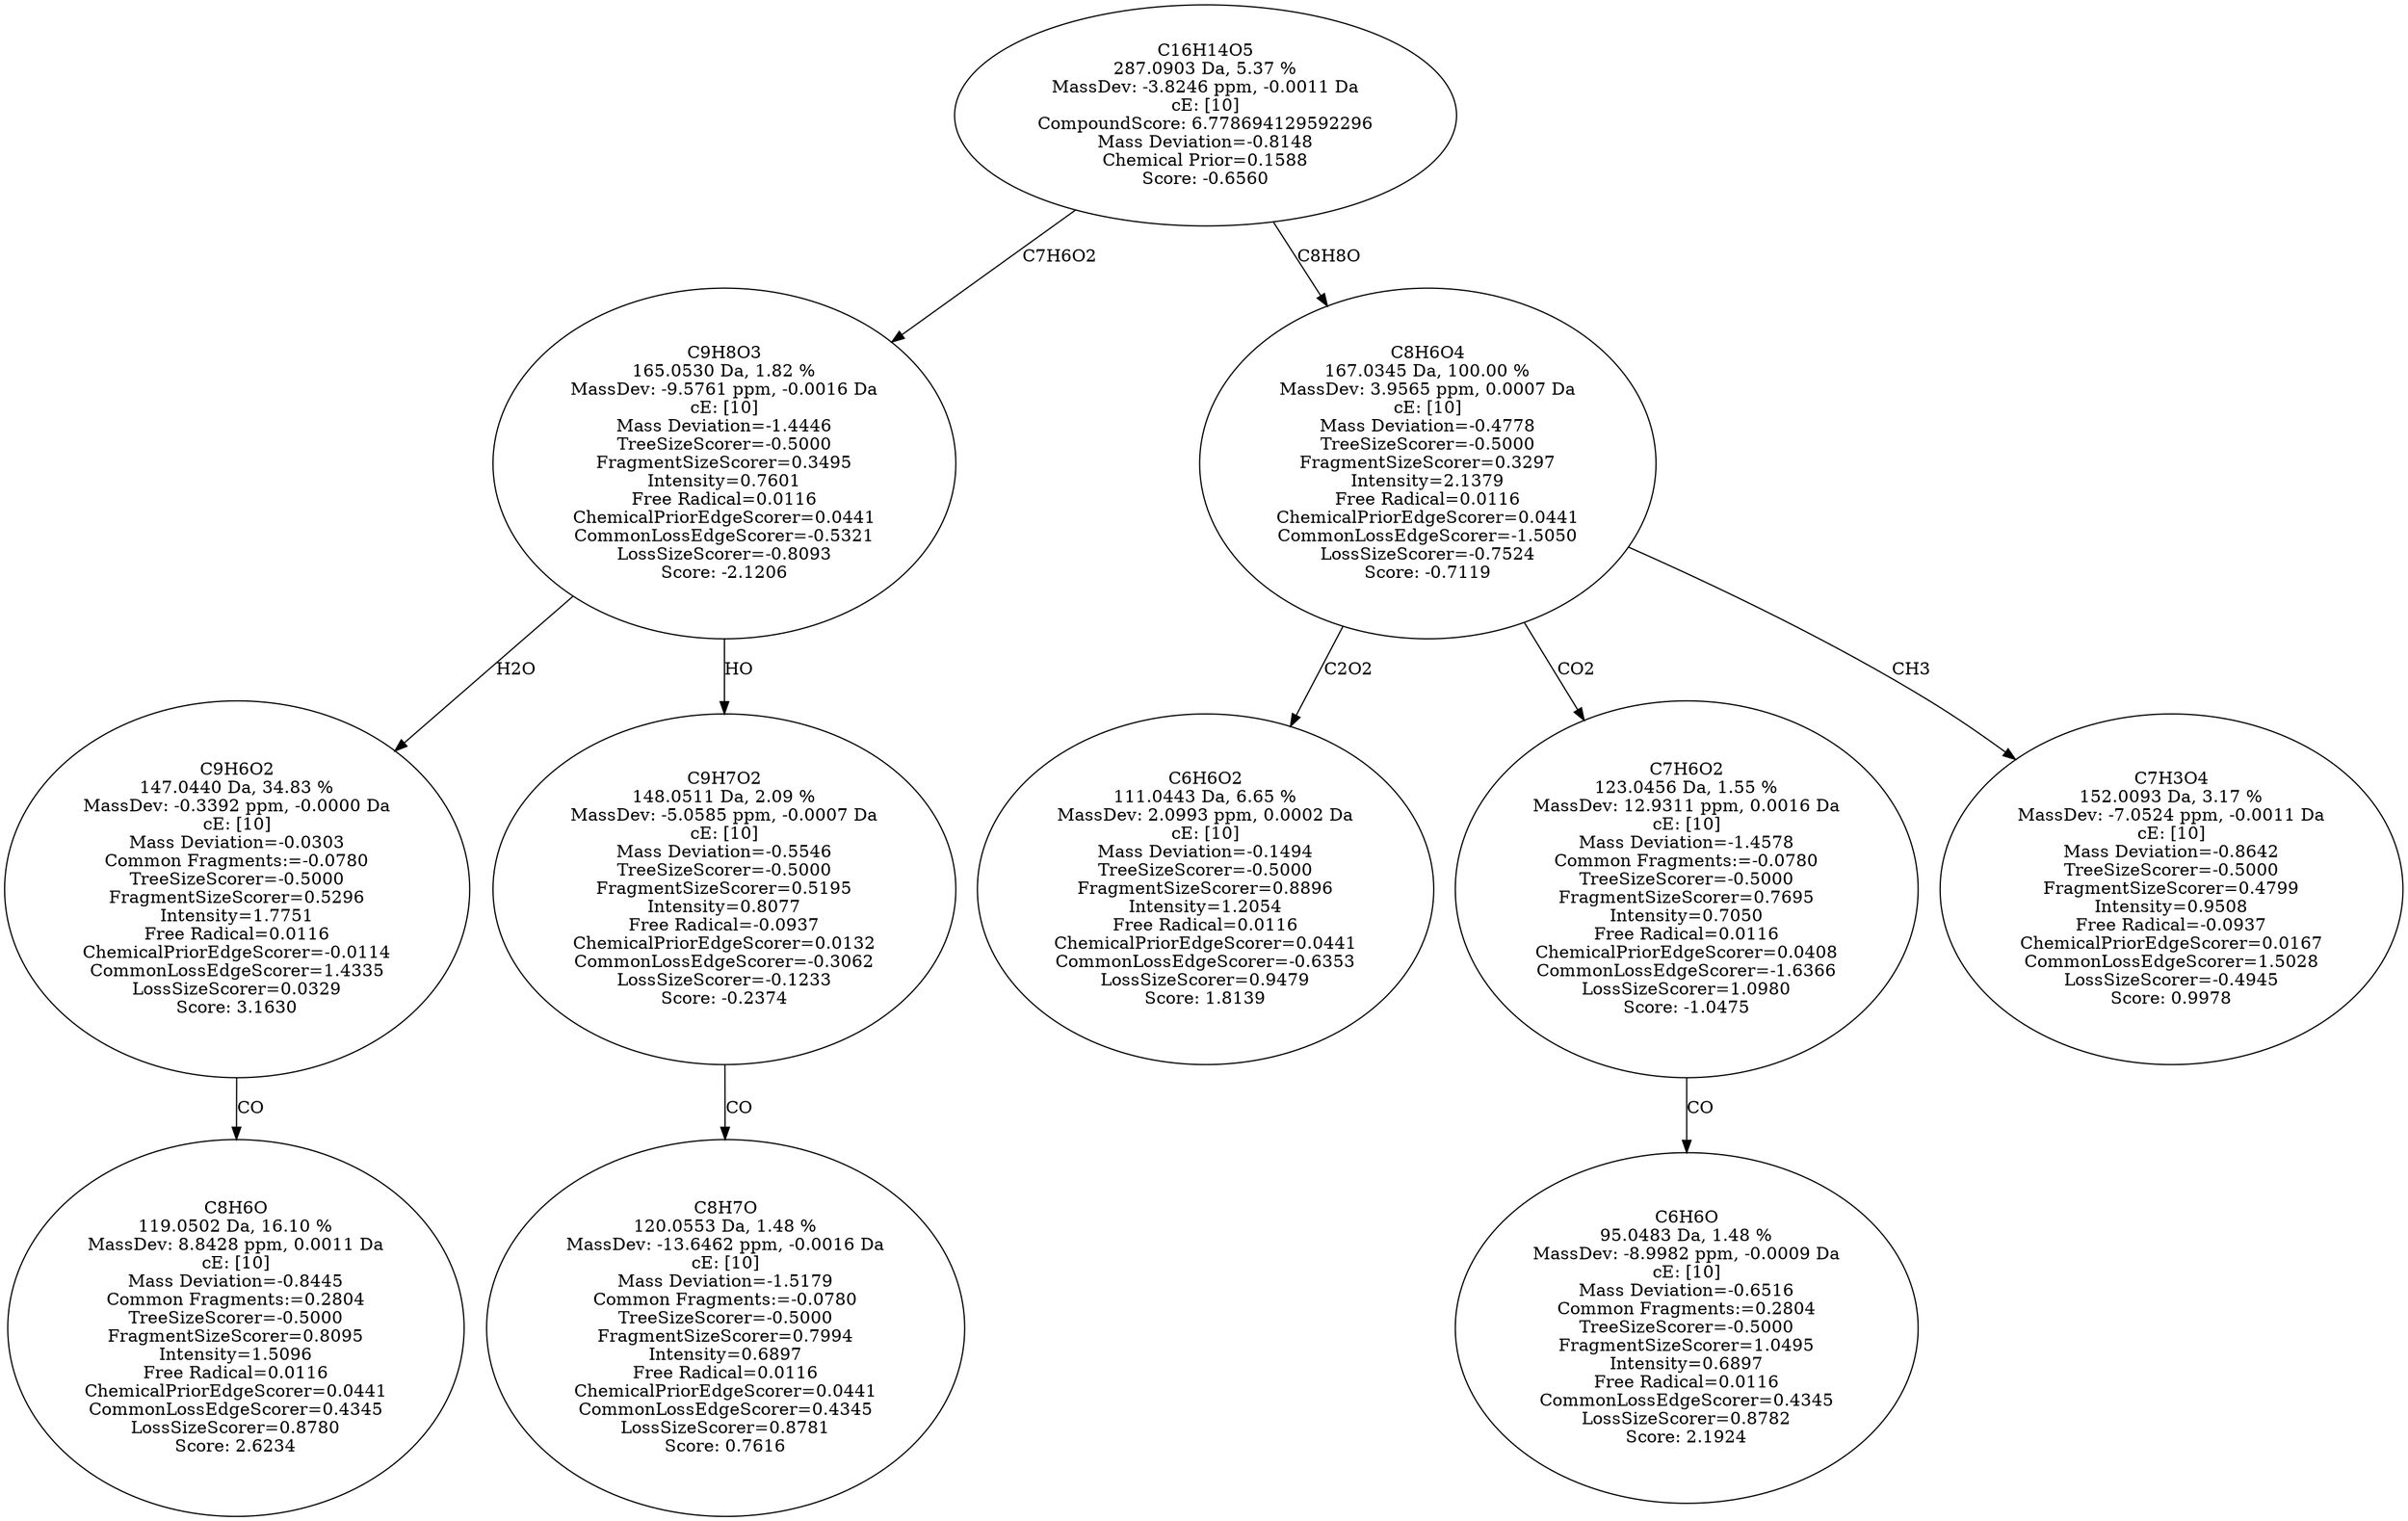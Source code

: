 strict digraph {
v1 [label="C8H6O\n119.0502 Da, 16.10 %\nMassDev: 8.8428 ppm, 0.0011 Da\ncE: [10]\nMass Deviation=-0.8445\nCommon Fragments:=0.2804\nTreeSizeScorer=-0.5000\nFragmentSizeScorer=0.8095\nIntensity=1.5096\nFree Radical=0.0116\nChemicalPriorEdgeScorer=0.0441\nCommonLossEdgeScorer=0.4345\nLossSizeScorer=0.8780\nScore: 2.6234"];
v2 [label="C9H6O2\n147.0440 Da, 34.83 %\nMassDev: -0.3392 ppm, -0.0000 Da\ncE: [10]\nMass Deviation=-0.0303\nCommon Fragments:=-0.0780\nTreeSizeScorer=-0.5000\nFragmentSizeScorer=0.5296\nIntensity=1.7751\nFree Radical=0.0116\nChemicalPriorEdgeScorer=-0.0114\nCommonLossEdgeScorer=1.4335\nLossSizeScorer=0.0329\nScore: 3.1630"];
v3 [label="C8H7O\n120.0553 Da, 1.48 %\nMassDev: -13.6462 ppm, -0.0016 Da\ncE: [10]\nMass Deviation=-1.5179\nCommon Fragments:=-0.0780\nTreeSizeScorer=-0.5000\nFragmentSizeScorer=0.7994\nIntensity=0.6897\nFree Radical=0.0116\nChemicalPriorEdgeScorer=0.0441\nCommonLossEdgeScorer=0.4345\nLossSizeScorer=0.8781\nScore: 0.7616"];
v4 [label="C9H7O2\n148.0511 Da, 2.09 %\nMassDev: -5.0585 ppm, -0.0007 Da\ncE: [10]\nMass Deviation=-0.5546\nTreeSizeScorer=-0.5000\nFragmentSizeScorer=0.5195\nIntensity=0.8077\nFree Radical=-0.0937\nChemicalPriorEdgeScorer=0.0132\nCommonLossEdgeScorer=-0.3062\nLossSizeScorer=-0.1233\nScore: -0.2374"];
v5 [label="C9H8O3\n165.0530 Da, 1.82 %\nMassDev: -9.5761 ppm, -0.0016 Da\ncE: [10]\nMass Deviation=-1.4446\nTreeSizeScorer=-0.5000\nFragmentSizeScorer=0.3495\nIntensity=0.7601\nFree Radical=0.0116\nChemicalPriorEdgeScorer=0.0441\nCommonLossEdgeScorer=-0.5321\nLossSizeScorer=-0.8093\nScore: -2.1206"];
v6 [label="C6H6O2\n111.0443 Da, 6.65 %\nMassDev: 2.0993 ppm, 0.0002 Da\ncE: [10]\nMass Deviation=-0.1494\nTreeSizeScorer=-0.5000\nFragmentSizeScorer=0.8896\nIntensity=1.2054\nFree Radical=0.0116\nChemicalPriorEdgeScorer=0.0441\nCommonLossEdgeScorer=-0.6353\nLossSizeScorer=0.9479\nScore: 1.8139"];
v7 [label="C6H6O\n95.0483 Da, 1.48 %\nMassDev: -8.9982 ppm, -0.0009 Da\ncE: [10]\nMass Deviation=-0.6516\nCommon Fragments:=0.2804\nTreeSizeScorer=-0.5000\nFragmentSizeScorer=1.0495\nIntensity=0.6897\nFree Radical=0.0116\nCommonLossEdgeScorer=0.4345\nLossSizeScorer=0.8782\nScore: 2.1924"];
v8 [label="C7H6O2\n123.0456 Da, 1.55 %\nMassDev: 12.9311 ppm, 0.0016 Da\ncE: [10]\nMass Deviation=-1.4578\nCommon Fragments:=-0.0780\nTreeSizeScorer=-0.5000\nFragmentSizeScorer=0.7695\nIntensity=0.7050\nFree Radical=0.0116\nChemicalPriorEdgeScorer=0.0408\nCommonLossEdgeScorer=-1.6366\nLossSizeScorer=1.0980\nScore: -1.0475"];
v9 [label="C7H3O4\n152.0093 Da, 3.17 %\nMassDev: -7.0524 ppm, -0.0011 Da\ncE: [10]\nMass Deviation=-0.8642\nTreeSizeScorer=-0.5000\nFragmentSizeScorer=0.4799\nIntensity=0.9508\nFree Radical=-0.0937\nChemicalPriorEdgeScorer=0.0167\nCommonLossEdgeScorer=1.5028\nLossSizeScorer=-0.4945\nScore: 0.9978"];
v10 [label="C8H6O4\n167.0345 Da, 100.00 %\nMassDev: 3.9565 ppm, 0.0007 Da\ncE: [10]\nMass Deviation=-0.4778\nTreeSizeScorer=-0.5000\nFragmentSizeScorer=0.3297\nIntensity=2.1379\nFree Radical=0.0116\nChemicalPriorEdgeScorer=0.0441\nCommonLossEdgeScorer=-1.5050\nLossSizeScorer=-0.7524\nScore: -0.7119"];
v11 [label="C16H14O5\n287.0903 Da, 5.37 %\nMassDev: -3.8246 ppm, -0.0011 Da\ncE: [10]\nCompoundScore: 6.778694129592296\nMass Deviation=-0.8148\nChemical Prior=0.1588\nScore: -0.6560"];
v2 -> v1 [label="CO"];
v5 -> v2 [label="H2O"];
v4 -> v3 [label="CO"];
v5 -> v4 [label="HO"];
v11 -> v5 [label="C7H6O2"];
v10 -> v6 [label="C2O2"];
v8 -> v7 [label="CO"];
v10 -> v8 [label="CO2"];
v10 -> v9 [label="CH3"];
v11 -> v10 [label="C8H8O"];
}